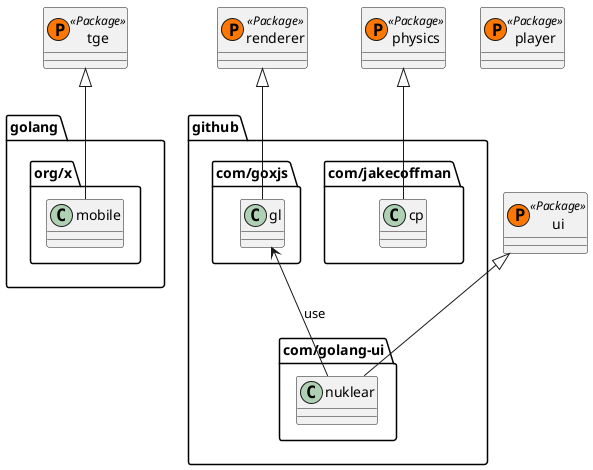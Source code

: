 ```plantuml
@startuml Mobile Implementation
class tge << (P,#FF7700) Package >>
tge <|-- "golang.org/x.mobile"

class renderer << (P,#FF7700) Package >>
renderer <|-- "github.com/goxjs.gl"

class ui << (P,#FF7700) Package >>
ui <|-- "github.com/golang-ui.nuklear"
"github.com/goxjs.gl" <-- "github.com/golang-ui.nuklear" : use

class physics << (P,#FF7700) Package >>
physics <|-- "github.com/jakecoffman.cp"

class player << (P,#FF7700) Package >>
@enduml
```